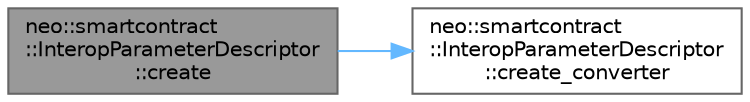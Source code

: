 digraph "neo::smartcontract::InteropParameterDescriptor::create"
{
 // LATEX_PDF_SIZE
  bgcolor="transparent";
  edge [fontname=Helvetica,fontsize=10,labelfontname=Helvetica,labelfontsize=10];
  node [fontname=Helvetica,fontsize=10,shape=box,height=0.2,width=0.4];
  rankdir="LR";
  Node1 [id="Node000001",label="neo::smartcontract\l::InteropParameterDescriptor\l::create",height=0.2,width=0.4,color="gray40", fillcolor="grey60", style="filled", fontcolor="black",tooltip="Constructs an InteropParameterDescriptor for the specified type."];
  Node1 -> Node2 [id="edge1_Node000001_Node000002",color="steelblue1",style="solid",tooltip=" "];
  Node2 [id="Node000002",label="neo::smartcontract\l::InteropParameterDescriptor\l::create_converter",height=0.2,width=0.4,color="grey40", fillcolor="white", style="filled",URL="$classneo_1_1smartcontract_1_1_interop_parameter_descriptor.html#a5043bdd6b9b018186108bb8e157031aa",tooltip="Creates a converter function for the specified type."];
}

